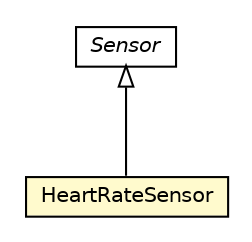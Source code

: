 #!/usr/local/bin/dot
#
# Class diagram 
# Generated by UMLGraph version R5_6-24-gf6e263 (http://www.umlgraph.org/)
#

digraph G {
	edge [fontname="Helvetica",fontsize=10,labelfontname="Helvetica",labelfontsize=10];
	node [fontname="Helvetica",fontsize=10,shape=plaintext];
	nodesep=0.25;
	ranksep=0.5;
	// org.universAAL.ontology.device.Sensor
	c4358855 [label=<<table title="org.universAAL.ontology.device.Sensor" border="0" cellborder="1" cellspacing="0" cellpadding="2" port="p" href="../device/Sensor.html">
		<tr><td><table border="0" cellspacing="0" cellpadding="1">
<tr><td align="center" balign="center"><font face="Helvetica-Oblique"> Sensor </font></td></tr>
		</table></td></tr>
		</table>>, URL="../device/Sensor.html", fontname="Helvetica", fontcolor="black", fontsize=10.0];
	// org.universAAL.ontology.personalhealthdevice.HeartRateSensor
	c4359138 [label=<<table title="org.universAAL.ontology.personalhealthdevice.HeartRateSensor" border="0" cellborder="1" cellspacing="0" cellpadding="2" port="p" bgcolor="lemonChiffon" href="./HeartRateSensor.html">
		<tr><td><table border="0" cellspacing="0" cellpadding="1">
<tr><td align="center" balign="center"> HeartRateSensor </td></tr>
		</table></td></tr>
		</table>>, URL="./HeartRateSensor.html", fontname="Helvetica", fontcolor="black", fontsize=10.0];
	//org.universAAL.ontology.personalhealthdevice.HeartRateSensor extends org.universAAL.ontology.device.Sensor
	c4358855:p -> c4359138:p [dir=back,arrowtail=empty];
}


